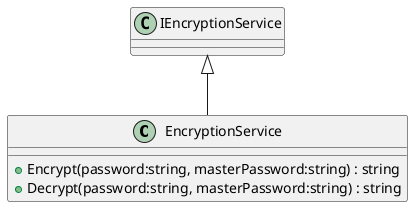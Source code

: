 @startuml
class EncryptionService {
    + Encrypt(password:string, masterPassword:string) : string
    + Decrypt(password:string, masterPassword:string) : string
}
IEncryptionService <|-- EncryptionService
@enduml

